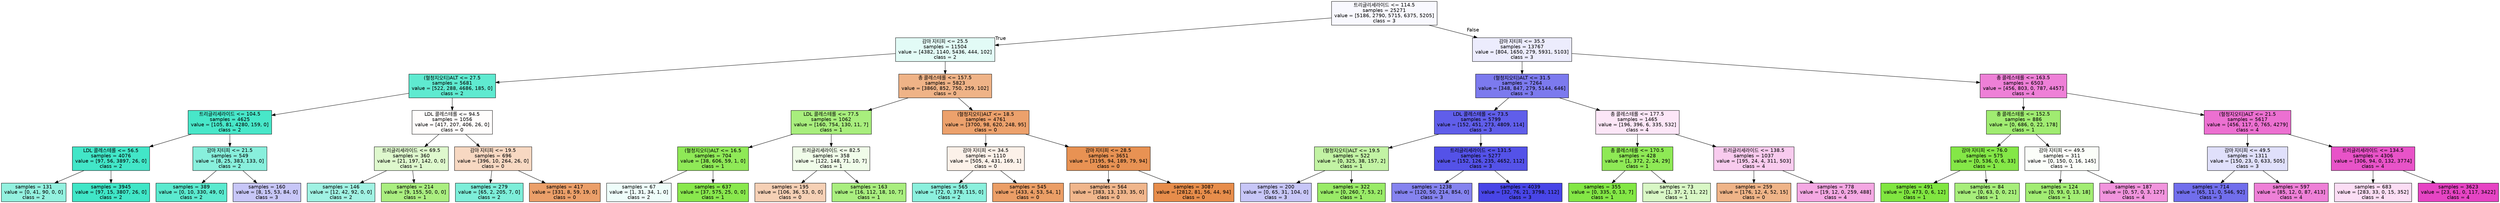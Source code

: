 digraph Tree {
node [shape=box, style="filled", color="black", fontname="helvetica"] ;
edge [fontname="helvetica"] ;
0 [label="트리글리세라이드 <= 114.5\nsamples = 25271\nvalue = [5186, 2790, 5715, 6375, 5205]\nclass = 3", fillcolor="#f8f8fe"] ;
1 [label="감마 지티피 <= 25.5\nsamples = 11504\nvalue = [4382, 1140, 5436, 444, 102]\nclass = 2", fillcolor="#e2fbf6"] ;
0 -> 1 [labeldistance=2.5, labelangle=45, headlabel="True"] ;
2 [label="(혈청지오티)ALT <= 27.5\nsamples = 5681\nvalue = [522, 288, 4686, 185, 0]\nclass = 2", fillcolor="#5fead0"] ;
1 -> 2 ;
3 [label="트리글리세라이드 <= 104.5\nsamples = 4625\nvalue = [105, 81, 4280, 159, 0]\nclass = 2", fillcolor="#48e7c9"] ;
2 -> 3 ;
4 [label="LDL 콜레스테롤 <= 56.5\nsamples = 4076\nvalue = [97, 56, 3897, 26, 0]\nclass = 2", fillcolor="#42e6c8"] ;
3 -> 4 ;
5 [label="samples = 131\nvalue = [0, 41, 90, 0, 0]\nclass = 2", fillcolor="#93f1df"] ;
4 -> 5 ;
6 [label="samples = 3945\nvalue = [97, 15, 3807, 26, 0]\nclass = 2", fillcolor="#40e6c7"] ;
4 -> 6 ;
7 [label="감마 지티피 <= 21.5\nsamples = 549\nvalue = [8, 25, 383, 133, 0]\nclass = 2", fillcolor="#88efdc"] ;
3 -> 7 ;
8 [label="samples = 389\nvalue = [0, 10, 330, 49, 0]\nclass = 2", fillcolor="#5beacf"] ;
7 -> 8 ;
9 [label="samples = 160\nvalue = [8, 15, 53, 84, 0]\nclass = 3", fillcolor="#c7c6f7"] ;
7 -> 9 ;
10 [label="LDL 콜레스테롤 <= 94.5\nsamples = 1056\nvalue = [417, 207, 406, 26, 0]\nclass = 0", fillcolor="#fffdfc"] ;
2 -> 10 ;
11 [label="트리글리세라이드 <= 69.5\nsamples = 360\nvalue = [21, 197, 142, 0, 0]\nclass = 1", fillcolor="#def8cd"] ;
10 -> 11 ;
12 [label="samples = 146\nvalue = [12, 42, 92, 0, 0]\nclass = 2", fillcolor="#a0f2e3"] ;
11 -> 12 ;
13 [label="samples = 214\nvalue = [9, 155, 50, 0, 0]\nclass = 1", fillcolor="#aaee80"] ;
11 -> 13 ;
14 [label="감마 지티피 <= 19.5\nsamples = 696\nvalue = [396, 10, 264, 26, 0]\nclass = 0", fillcolor="#f7d8c2"] ;
10 -> 14 ;
15 [label="samples = 279\nvalue = [65, 2, 205, 7, 0]\nclass = 2", fillcolor="#7deed9"] ;
14 -> 15 ;
16 [label="samples = 417\nvalue = [331, 8, 59, 19, 0]\nclass = 0", fillcolor="#eb9f69"] ;
14 -> 16 ;
17 [label="총 콜레스테롤 <= 157.5\nsamples = 5823\nvalue = [3860, 852, 750, 259, 102]\nclass = 0", fillcolor="#efb387"] ;
1 -> 17 ;
18 [label="LDL 콜레스테롤 <= 77.5\nsamples = 1062\nvalue = [160, 754, 130, 11, 7]\nclass = 1", fillcolor="#a8ee7d"] ;
17 -> 18 ;
19 [label="(혈청지오티)ALT <= 16.5\nsamples = 704\nvalue = [38, 606, 59, 1, 0]\nclass = 1", fillcolor="#8fe957"] ;
18 -> 19 ;
20 [label="samples = 67\nvalue = [1, 31, 34, 1, 0]\nclass = 2", fillcolor="#eefdfa"] ;
19 -> 20 ;
21 [label="samples = 637\nvalue = [37, 575, 25, 0, 0]\nclass = 1", fillcolor="#89e84d"] ;
19 -> 21 ;
22 [label="트리글리세라이드 <= 82.5\nsamples = 358\nvalue = [122, 148, 71, 10, 7]\nclass = 1", fillcolor="#f0fce9"] ;
18 -> 22 ;
23 [label="samples = 195\nvalue = [106, 36, 53, 0, 0]\nclass = 0", fillcolor="#f5d0b5"] ;
22 -> 23 ;
24 [label="samples = 163\nvalue = [16, 112, 18, 10, 7]\nclass = 1", fillcolor="#a9ee7f"] ;
22 -> 24 ;
25 [label="(혈청지오티)ALT <= 18.5\nsamples = 4761\nvalue = [3700, 98, 620, 248, 95]\nclass = 0", fillcolor="#eca16c"] ;
17 -> 25 ;
26 [label="감마 지티피 <= 34.5\nsamples = 1110\nvalue = [505, 4, 431, 169, 1]\nclass = 0", fillcolor="#fcf1e9"] ;
25 -> 26 ;
27 [label="samples = 565\nvalue = [72, 0, 378, 115, 0]\nclass = 2", fillcolor="#8bf0dd"] ;
26 -> 27 ;
28 [label="samples = 545\nvalue = [433, 4, 53, 54, 1]\nclass = 0", fillcolor="#eb9e66"] ;
26 -> 28 ;
29 [label="감마 지티피 <= 28.5\nsamples = 3651\nvalue = [3195, 94, 189, 79, 94]\nclass = 0", fillcolor="#e89253"] ;
25 -> 29 ;
30 [label="samples = 564\nvalue = [383, 13, 133, 35, 0]\nclass = 0", fillcolor="#f0b68c"] ;
29 -> 30 ;
31 [label="samples = 3087\nvalue = [2812, 81, 56, 44, 94]\nclass = 0", fillcolor="#e78d4b"] ;
29 -> 31 ;
32 [label="감마 지티피 <= 35.5\nsamples = 13767\nvalue = [804, 1650, 279, 5931, 5103]\nclass = 3", fillcolor="#ececfd"] ;
0 -> 32 [labeldistance=2.5, labelangle=-45, headlabel="False"] ;
33 [label="(혈청지오티)ALT <= 31.5\nsamples = 7264\nvalue = [348, 847, 279, 5144, 646]\nclass = 3", fillcolor="#7c7aee"] ;
32 -> 33 ;
34 [label="LDL 콜레스테롤 <= 73.5\nsamples = 5799\nvalue = [152, 451, 273, 4809, 114]\nclass = 3", fillcolor="#605eea"] ;
33 -> 34 ;
35 [label="(혈청지오티)ALT <= 19.5\nsamples = 522\nvalue = [0, 325, 38, 157, 2]\nclass = 1", fillcolor="#c2f3a4"] ;
34 -> 35 ;
36 [label="samples = 200\nvalue = [0, 65, 31, 104, 0]\nclass = 3", fillcolor="#c7c6f7"] ;
35 -> 36 ;
37 [label="samples = 322\nvalue = [0, 260, 7, 53, 2]\nclass = 1", fillcolor="#99eb67"] ;
35 -> 37 ;
38 [label="트리글리세라이드 <= 131.5\nsamples = 5277\nvalue = [152, 126, 235, 4652, 112]\nclass = 3", fillcolor="#5452e8"] ;
34 -> 38 ;
39 [label="samples = 1238\nvalue = [120, 50, 214, 854, 0]\nclass = 3", fillcolor="#8583ef"] ;
38 -> 39 ;
40 [label="samples = 4039\nvalue = [32, 76, 21, 3798, 112]\nclass = 3", fillcolor="#4845e7"] ;
38 -> 40 ;
41 [label="총 콜레스테롤 <= 177.5\nsamples = 1465\nvalue = [196, 396, 6, 335, 532]\nclass = 4", fillcolor="#fce6f7"] ;
33 -> 41 ;
42 [label="총 콜레스테롤 <= 170.5\nsamples = 428\nvalue = [1, 372, 2, 24, 29]\nclass = 1", fillcolor="#8ee955"] ;
41 -> 42 ;
43 [label="samples = 355\nvalue = [0, 335, 0, 13, 7]\nclass = 1", fillcolor="#83e745"] ;
42 -> 43 ;
44 [label="samples = 73\nvalue = [1, 37, 2, 11, 22]\nclass = 1", fillcolor="#d8f7c5"] ;
42 -> 44 ;
45 [label="트리글리세라이드 <= 138.5\nsamples = 1037\nvalue = [195, 24, 4, 311, 503]\nclass = 4", fillcolor="#f8cbee"] ;
41 -> 45 ;
46 [label="samples = 259\nvalue = [176, 12, 4, 52, 15]\nclass = 0", fillcolor="#efb488"] ;
45 -> 46 ;
47 [label="samples = 778\nvalue = [19, 12, 0, 259, 488]\nclass = 4", fillcolor="#f4a8e3"] ;
45 -> 47 ;
48 [label="총 콜레스테롤 <= 163.5\nsamples = 6503\nvalue = [456, 803, 0, 787, 4457]\nclass = 4", fillcolor="#ee80d7"] ;
32 -> 48 ;
49 [label="총 콜레스테롤 <= 152.5\nsamples = 886\nvalue = [0, 686, 0, 22, 178]\nclass = 1", fillcolor="#a0ec71"] ;
48 -> 49 ;
50 [label="감마 지티피 <= 76.0\nsamples = 575\nvalue = [0, 536, 0, 6, 33]\nclass = 1", fillcolor="#84e747"] ;
49 -> 50 ;
51 [label="samples = 491\nvalue = [0, 473, 0, 6, 12]\nclass = 1", fillcolor="#80e640"] ;
50 -> 51 ;
52 [label="samples = 84\nvalue = [0, 63, 0, 0, 21]\nclass = 1", fillcolor="#a7ee7b"] ;
50 -> 52 ;
53 [label="감마 지티피 <= 49.5\nsamples = 311\nvalue = [0, 150, 0, 16, 145]\nclass = 1", fillcolor="#fbfef9"] ;
49 -> 53 ;
54 [label="samples = 124\nvalue = [0, 93, 0, 13, 18]\nclass = 1", fillcolor="#a2ed73"] ;
53 -> 54 ;
55 [label="samples = 187\nvalue = [0, 57, 0, 3, 127]\nclass = 4", fillcolor="#f194dd"] ;
53 -> 55 ;
56 [label="(혈청지오티)ALT <= 21.5\nsamples = 5617\nvalue = [456, 117, 0, 765, 4279]\nclass = 4", fillcolor="#ec70d1"] ;
48 -> 56 ;
57 [label="감마 지티피 <= 49.5\nsamples = 1311\nvalue = [150, 23, 0, 633, 505]\nclass = 3", fillcolor="#e0e0fb"] ;
56 -> 57 ;
58 [label="samples = 714\nvalue = [65, 11, 0, 546, 92]\nclass = 3", fillcolor="#716eec"] ;
57 -> 58 ;
59 [label="samples = 597\nvalue = [85, 12, 0, 87, 413]\nclass = 4", fillcolor="#ee80d7"] ;
57 -> 59 ;
60 [label="트리글리세라이드 <= 134.5\nsamples = 4306\nvalue = [306, 94, 0, 132, 3774]\nclass = 4", fillcolor="#e853c8"] ;
56 -> 60 ;
61 [label="samples = 683\nvalue = [283, 33, 0, 15, 352]\nclass = 4", fillcolor="#fbddf4"] ;
60 -> 61 ;
62 [label="samples = 3623\nvalue = [23, 61, 0, 117, 3422]\nclass = 4", fillcolor="#e644c4"] ;
60 -> 62 ;
}